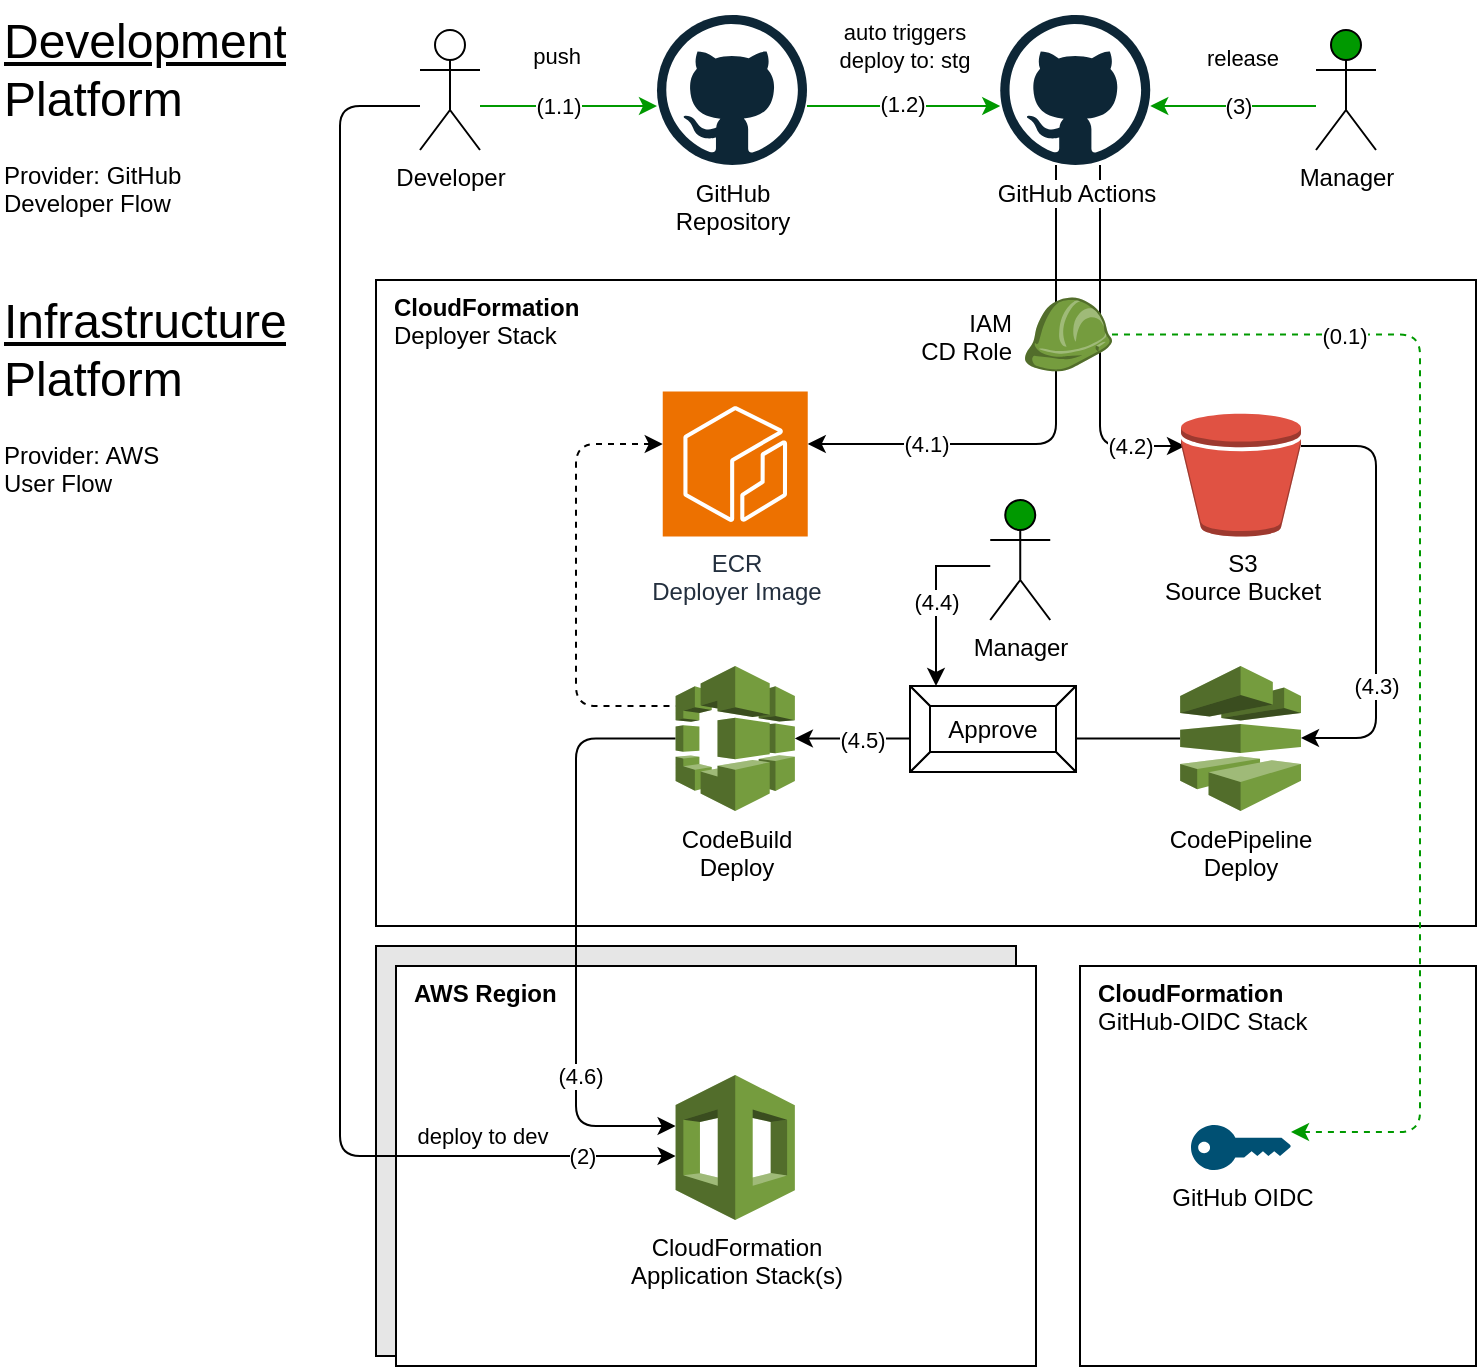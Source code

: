 <mxfile version="24.4.8" type="device" pages="2">
  <diagram name="Deployer" id="SiJD-ng_YzuJyqXhKiwo">
    <mxGraphModel dx="839" dy="566" grid="1" gridSize="10" guides="1" tooltips="1" connect="1" arrows="1" fold="1" page="1" pageScale="1" pageWidth="827" pageHeight="1169" math="0" shadow="0">
      <root>
        <mxCell id="0" />
        <mxCell id="1" parent="0" />
        <mxCell id="HKHSIPKePdwbAZIL1kRB-1" value="" style="rounded=0;whiteSpace=wrap;html=1;align=left;verticalAlign=top;labelBackgroundColor=none;labelBorderColor=none;textShadow=0;spacingLeft=7;spacingTop=0;fillColor=#E6E6E6;fontColor=default;fillStyle=auto;gradientColor=none;shadow=0;glass=0;movable=1;resizable=1;rotatable=1;deletable=1;editable=1;locked=0;connectable=1;fontStyle=1" vertex="1" parent="1">
          <mxGeometry x="198" y="480" width="320" height="205" as="geometry" />
        </mxCell>
        <mxCell id="rHe3uYWxe4c8SJIO73PF-19" value="&lt;span style=&quot;&quot;&gt;CloudFormation&lt;/span&gt;&lt;div&gt;&lt;span style=&quot;font-weight: normal;&quot;&gt;Deployer Stack&lt;/span&gt;&lt;/div&gt;" style="rounded=0;whiteSpace=wrap;html=1;align=left;verticalAlign=top;labelBackgroundColor=none;labelBorderColor=none;textShadow=0;spacingLeft=7;spacingTop=0;fillColor=default;fontColor=default;fillStyle=auto;gradientColor=none;shadow=0;glass=0;movable=1;resizable=1;rotatable=1;deletable=1;editable=1;locked=0;connectable=1;fontStyle=1" vertex="1" parent="1">
          <mxGeometry x="198" y="147" width="550" height="323" as="geometry" />
        </mxCell>
        <mxCell id="rHe3uYWxe4c8SJIO73PF-32" value="&lt;span style=&quot;&quot;&gt;AWS Region&lt;/span&gt;" style="rounded=0;whiteSpace=wrap;html=1;align=left;verticalAlign=top;labelBackgroundColor=none;labelBorderColor=none;textShadow=0;spacingLeft=7;spacingTop=0;fillColor=default;fontColor=default;fillStyle=auto;gradientColor=none;shadow=0;glass=0;movable=1;resizable=1;rotatable=1;deletable=1;editable=1;locked=0;connectable=1;fontStyle=1" vertex="1" parent="1">
          <mxGeometry x="208" y="490" width="320" height="200" as="geometry" />
        </mxCell>
        <mxCell id="rHe3uYWxe4c8SJIO73PF-29" style="edgeStyle=orthogonalEdgeStyle;rounded=1;orthogonalLoop=1;jettySize=auto;html=1;curved=0;" edge="1" parent="1" source="RN9Rf2il8MxHhEsUGkxA-6" target="rHe3uYWxe4c8SJIO73PF-22">
          <mxGeometry relative="1" as="geometry">
            <mxPoint x="538" y="82" as="sourcePoint" />
            <Array as="points">
              <mxPoint x="538" y="229" />
            </Array>
          </mxGeometry>
        </mxCell>
        <mxCell id="iTX97pbRVC7fgrH4dBKL-3" value="(4.1)" style="edgeLabel;html=1;align=center;verticalAlign=middle;resizable=0;points=[];" vertex="1" connectable="0" parent="rHe3uYWxe4c8SJIO73PF-29">
          <mxGeometry x="0.689" relative="1" as="geometry">
            <mxPoint x="18" as="offset" />
          </mxGeometry>
        </mxCell>
        <mxCell id="rHe3uYWxe4c8SJIO73PF-30" style="edgeStyle=orthogonalEdgeStyle;rounded=1;orthogonalLoop=1;jettySize=auto;html=1;curved=0;" edge="1" parent="1">
          <mxGeometry relative="1" as="geometry">
            <mxPoint x="560" y="89.5" as="sourcePoint" />
            <mxPoint x="602.5" y="230" as="targetPoint" />
            <Array as="points">
              <mxPoint x="560" y="230" />
            </Array>
          </mxGeometry>
        </mxCell>
        <mxCell id="iTX97pbRVC7fgrH4dBKL-4" value="(4.2)" style="edgeLabel;html=1;align=center;verticalAlign=middle;resizable=0;points=[];" vertex="1" connectable="0" parent="rHe3uYWxe4c8SJIO73PF-30">
          <mxGeometry x="0.695" relative="1" as="geometry">
            <mxPoint as="offset" />
          </mxGeometry>
        </mxCell>
        <mxCell id="yIIMlywsqg2m234oK09I-54" style="edgeStyle=orthogonalEdgeStyle;rounded=0;orthogonalLoop=1;jettySize=auto;html=1;strokeColor=#009900;" parent="1" source="yIIMlywsqg2m234oK09I-51" target="yIIMlywsqg2m234oK09I-53" edge="1">
          <mxGeometry relative="1" as="geometry">
            <Array as="points">
              <mxPoint x="270" y="60" />
              <mxPoint x="270" y="60" />
            </Array>
          </mxGeometry>
        </mxCell>
        <mxCell id="yIIMlywsqg2m234oK09I-56" value="(1.1)" style="edgeLabel;html=1;align=center;verticalAlign=middle;resizable=0;points=[];fontColor=default;" parent="yIIMlywsqg2m234oK09I-54" vertex="1" connectable="0">
          <mxGeometry x="0.131" y="-1" relative="1" as="geometry">
            <mxPoint x="-11" y="-1" as="offset" />
          </mxGeometry>
        </mxCell>
        <mxCell id="RN9Rf2il8MxHhEsUGkxA-5" style="edgeStyle=orthogonalEdgeStyle;rounded=1;orthogonalLoop=1;jettySize=auto;html=1;curved=0;strokeColor=default;" edge="1" parent="1" source="yIIMlywsqg2m234oK09I-51">
          <mxGeometry relative="1" as="geometry">
            <mxPoint x="220" y="47" as="sourcePoint" />
            <mxPoint x="347.8" y="585" as="targetPoint" />
            <Array as="points">
              <mxPoint x="180" y="60" />
              <mxPoint x="180" y="585" />
            </Array>
          </mxGeometry>
        </mxCell>
        <mxCell id="iTX97pbRVC7fgrH4dBKL-2" value="(2)" style="edgeLabel;html=1;align=center;verticalAlign=middle;resizable=0;points=[];" vertex="1" connectable="0" parent="RN9Rf2il8MxHhEsUGkxA-5">
          <mxGeometry x="0.677" y="1" relative="1" as="geometry">
            <mxPoint x="71" y="1" as="offset" />
          </mxGeometry>
        </mxCell>
        <mxCell id="P-IMlpKFlGFsJIP0bezX-1" value="deploy to dev" style="edgeLabel;html=1;align=center;verticalAlign=middle;resizable=0;points=[];" vertex="1" connectable="0" parent="RN9Rf2il8MxHhEsUGkxA-5">
          <mxGeometry x="0.675" relative="1" as="geometry">
            <mxPoint x="22" y="-10" as="offset" />
          </mxGeometry>
        </mxCell>
        <mxCell id="yIIMlywsqg2m234oK09I-51" value="Developer" style="shape=umlActor;verticalLabelPosition=bottom;verticalAlign=top;html=1;outlineConnect=0;" parent="1" vertex="1">
          <mxGeometry x="220" y="22" width="30" height="60" as="geometry" />
        </mxCell>
        <mxCell id="yIIMlywsqg2m234oK09I-55" style="edgeStyle=orthogonalEdgeStyle;rounded=0;orthogonalLoop=1;jettySize=auto;html=1;strokeColor=#009900;" parent="1" source="yIIMlywsqg2m234oK09I-53" target="RN9Rf2il8MxHhEsUGkxA-6" edge="1">
          <mxGeometry relative="1" as="geometry">
            <Array as="points">
              <mxPoint x="490" y="60" />
              <mxPoint x="490" y="60" />
            </Array>
            <mxPoint x="510.12" y="60" as="targetPoint" />
          </mxGeometry>
        </mxCell>
        <mxCell id="yIIMlywsqg2m234oK09I-57" value="(1.2)" style="edgeLabel;html=1;align=center;verticalAlign=middle;resizable=0;points=[];fontColor=default;" parent="yIIMlywsqg2m234oK09I-55" vertex="1" connectable="0">
          <mxGeometry x="0.082" y="-2" relative="1" as="geometry">
            <mxPoint x="-5" y="-3" as="offset" />
          </mxGeometry>
        </mxCell>
        <mxCell id="yIIMlywsqg2m234oK09I-53" value="GitHub&lt;br&gt;Repository" style="dashed=0;outlineConnect=0;html=1;align=center;labelPosition=center;verticalLabelPosition=bottom;verticalAlign=top;shape=mxgraph.weblogos.github" parent="1" vertex="1">
          <mxGeometry x="338.5" y="14.5" width="75" height="75" as="geometry" />
        </mxCell>
        <mxCell id="xSIVq86NVZy9tXW9cExc-6" value="&lt;h1 style=&quot;margin-top: 0px;&quot;&gt;&lt;u&gt;&lt;span style=&quot;font-weight: normal;&quot;&gt;Development&lt;/span&gt;&lt;br&gt;&lt;/u&gt;&lt;span style=&quot;font-weight: normal;&quot;&gt;Platform&lt;/span&gt;&lt;/h1&gt;&lt;p&gt;Provider: GitHub&lt;br&gt;Developer Flow&lt;/p&gt;" style="text;html=1;whiteSpace=wrap;overflow=hidden;rounded=0;" parent="1" vertex="1">
          <mxGeometry x="10" y="7" width="168" height="113" as="geometry" />
        </mxCell>
        <mxCell id="xSIVq86NVZy9tXW9cExc-7" value="&lt;h1 style=&quot;margin-top: 0px;&quot;&gt;&lt;u&gt;&lt;span style=&quot;font-weight: normal;&quot;&gt;Infrastructure&lt;/span&gt;&lt;br&gt;&lt;/u&gt;&lt;span style=&quot;font-weight: normal;&quot;&gt;Platform&lt;/span&gt;&lt;/h1&gt;&lt;p&gt;Provider: AWS&lt;br&gt;User Flow&lt;br&gt;&lt;/p&gt;" style="text;html=1;whiteSpace=wrap;overflow=hidden;rounded=0;" parent="1" vertex="1">
          <mxGeometry x="10" y="147" width="168" height="113" as="geometry" />
        </mxCell>
        <mxCell id="32sw-DG82-BzEEkinAcN-2" style="edgeStyle=orthogonalEdgeStyle;rounded=0;orthogonalLoop=1;jettySize=auto;html=1;strokeColor=#009900;" parent="1" source="32sw-DG82-BzEEkinAcN-1" target="RN9Rf2il8MxHhEsUGkxA-6" edge="1">
          <mxGeometry relative="1" as="geometry">
            <Array as="points">
              <mxPoint x="620" y="60" />
              <mxPoint x="620" y="60" />
            </Array>
            <mxPoint x="585.12" y="60" as="targetPoint" />
          </mxGeometry>
        </mxCell>
        <mxCell id="32sw-DG82-BzEEkinAcN-4" value="release" style="edgeLabel;html=1;align=center;verticalAlign=middle;resizable=0;points=[];" parent="32sw-DG82-BzEEkinAcN-2" vertex="1" connectable="0">
          <mxGeometry x="0.099" y="-1" relative="1" as="geometry">
            <mxPoint x="8" y="-23" as="offset" />
          </mxGeometry>
        </mxCell>
        <mxCell id="iTX97pbRVC7fgrH4dBKL-1" value="(3)" style="edgeLabel;html=1;align=center;verticalAlign=middle;resizable=0;points=[];" vertex="1" connectable="0" parent="32sw-DG82-BzEEkinAcN-2">
          <mxGeometry x="-0.05" relative="1" as="geometry">
            <mxPoint as="offset" />
          </mxGeometry>
        </mxCell>
        <mxCell id="32sw-DG82-BzEEkinAcN-1" value="Manager" style="shape=umlActor;verticalLabelPosition=bottom;verticalAlign=top;html=1;outlineConnect=0;fillColor=#009900;" parent="1" vertex="1">
          <mxGeometry x="668" y="22" width="30" height="60" as="geometry" />
        </mxCell>
        <mxCell id="32sw-DG82-BzEEkinAcN-5" value="auto triggers&lt;br&gt;deploy to: stg" style="edgeLabel;html=1;align=center;verticalAlign=middle;resizable=0;points=[];" parent="1" vertex="1" connectable="0">
          <mxGeometry x="461.638" y="30.0" as="geometry" />
        </mxCell>
        <mxCell id="rHe3uYWxe4c8SJIO73PF-31" style="edgeStyle=orthogonalEdgeStyle;rounded=1;orthogonalLoop=1;jettySize=auto;html=1;curved=0;" edge="1" parent="1" source="rHe3uYWxe4c8SJIO73PF-18" target="rHe3uYWxe4c8SJIO73PF-20">
          <mxGeometry relative="1" as="geometry">
            <Array as="points">
              <mxPoint x="698" y="230" />
              <mxPoint x="698" y="376" />
            </Array>
          </mxGeometry>
        </mxCell>
        <mxCell id="iTX97pbRVC7fgrH4dBKL-6" value="(4.3)" style="edgeLabel;html=1;align=center;verticalAlign=middle;resizable=0;points=[];" vertex="1" connectable="0" parent="rHe3uYWxe4c8SJIO73PF-31">
          <mxGeometry x="0.433" y="1" relative="1" as="geometry">
            <mxPoint x="-1" y="-1" as="offset" />
          </mxGeometry>
        </mxCell>
        <mxCell id="rHe3uYWxe4c8SJIO73PF-18" value="&lt;span style=&quot;font-family: Helvetica; font-size: 12px; font-style: normal; font-variant-ligatures: normal; font-variant-caps: normal; font-weight: 400; letter-spacing: normal; orphans: 2; text-align: center; text-indent: 0px; text-transform: none; widows: 2; word-spacing: 0px; -webkit-text-stroke-width: 0px; white-space: nowrap; text-decoration-thickness: initial; text-decoration-style: initial; text-decoration-color: initial; float: none; display: inline !important;&quot;&gt;S3&lt;/span&gt;&lt;br style=&quot;forced-color-adjust: none; font-family: Helvetica; font-size: 12px; font-style: normal; font-variant-ligatures: normal; font-variant-caps: normal; font-weight: 400; letter-spacing: normal; orphans: 2; text-align: center; text-indent: 0px; text-transform: none; widows: 2; word-spacing: 0px; -webkit-text-stroke-width: 0px; white-space: nowrap; text-decoration-thickness: initial; text-decoration-style: initial; text-decoration-color: initial;&quot;&gt;&lt;span style=&quot;font-family: Helvetica; font-size: 12px; font-style: normal; font-variant-ligatures: normal; font-variant-caps: normal; font-weight: 400; letter-spacing: normal; orphans: 2; text-align: center; text-indent: 0px; text-transform: none; widows: 2; word-spacing: 0px; -webkit-text-stroke-width: 0px; white-space: nowrap; text-decoration-thickness: initial; text-decoration-style: initial; text-decoration-color: initial; float: none; display: inline !important;&quot;&gt;Source Bucket&lt;/span&gt;" style="outlineConnect=0;dashed=0;verticalLabelPosition=bottom;verticalAlign=top;align=center;html=1;shape=mxgraph.aws3.bucket;fillColor=#E05243;gradientColor=none;fontColor=default;" vertex="1" parent="1">
          <mxGeometry x="600.5" y="213.75" width="60" height="61.5" as="geometry" />
        </mxCell>
        <mxCell id="iDqsByRolU6ngndonZAR-2" value="CloudFormation&lt;br&gt;&lt;span style=&quot;font-weight: normal;&quot;&gt;GitHub-OIDC Stack&lt;/span&gt;" style="rounded=0;whiteSpace=wrap;html=1;verticalAlign=top;align=left;labelBackgroundColor=none;spacingLeft=7;fontColor=default;fontStyle=1;glass=0;shadow=0;" parent="1" vertex="1">
          <mxGeometry x="550" y="490" width="198" height="200" as="geometry" />
        </mxCell>
        <mxCell id="yIIMlywsqg2m234oK09I-58" value="GitHub OIDC" style="points=[[0,0.5,0],[0.24,0,0],[0.5,0.28,0],[0.995,0.475,0],[0.5,0.72,0],[0.24,1,0]];verticalLabelPosition=bottom;sketch=0;html=1;verticalAlign=top;aspect=fixed;align=center;pointerEvents=1;shape=mxgraph.cisco19.key;fillColor=#005073;strokeColor=none;" parent="1" vertex="1">
          <mxGeometry x="605.5" y="569.5" width="50" height="22.5" as="geometry" />
        </mxCell>
        <mxCell id="xSIVq86NVZy9tXW9cExc-4" style="edgeStyle=orthogonalEdgeStyle;rounded=1;orthogonalLoop=1;jettySize=auto;html=1;dashed=1;strokeColor=#009900;fontColor=#009900;curved=0;" parent="1" source="yIIMlywsqg2m234oK09I-2" target="yIIMlywsqg2m234oK09I-58" edge="1">
          <mxGeometry relative="1" as="geometry">
            <Array as="points">
              <mxPoint x="720" y="174" />
              <mxPoint x="720" y="573" />
            </Array>
          </mxGeometry>
        </mxCell>
        <mxCell id="aziS1PCf4eZ0EtkE1LwG-11" value="&lt;font&gt;(0.1)&lt;/font&gt;" style="edgeLabel;html=1;align=center;verticalAlign=middle;resizable=0;points=[];fontColor=default;" parent="xSIVq86NVZy9tXW9cExc-4" vertex="1" connectable="0">
          <mxGeometry x="-0.641" y="1" relative="1" as="geometry">
            <mxPoint x="5" y="1" as="offset" />
          </mxGeometry>
        </mxCell>
        <mxCell id="rHe3uYWxe4c8SJIO73PF-23" style="edgeStyle=orthogonalEdgeStyle;rounded=0;orthogonalLoop=1;jettySize=auto;html=1;" edge="1" parent="1" source="rHe3uYWxe4c8SJIO73PF-20" target="rHe3uYWxe4c8SJIO73PF-21">
          <mxGeometry relative="1" as="geometry" />
        </mxCell>
        <mxCell id="iTX97pbRVC7fgrH4dBKL-8" value="(4.5)" style="edgeLabel;html=1;align=center;verticalAlign=middle;resizable=0;points=[];" vertex="1" connectable="0" parent="rHe3uYWxe4c8SJIO73PF-23">
          <mxGeometry x="0.73" relative="1" as="geometry">
            <mxPoint x="7" as="offset" />
          </mxGeometry>
        </mxCell>
        <mxCell id="rHe3uYWxe4c8SJIO73PF-20" value="CodePipeline&lt;br&gt;Deploy" style="outlineConnect=0;dashed=0;verticalLabelPosition=bottom;verticalAlign=top;align=center;html=1;shape=mxgraph.aws3.codepipeline;fillColor=#759C3E;gradientColor=none;" vertex="1" parent="1">
          <mxGeometry x="600.08" y="340" width="60.42" height="72.5" as="geometry" />
        </mxCell>
        <mxCell id="rHe3uYWxe4c8SJIO73PF-27" style="edgeStyle=orthogonalEdgeStyle;rounded=1;orthogonalLoop=1;jettySize=auto;html=1;curved=0;" edge="1" parent="1" source="rHe3uYWxe4c8SJIO73PF-21" target="rHe3uYWxe4c8SJIO73PF-26">
          <mxGeometry relative="1" as="geometry">
            <Array as="points">
              <mxPoint x="298" y="376" />
              <mxPoint x="298" y="570" />
            </Array>
          </mxGeometry>
        </mxCell>
        <mxCell id="iTX97pbRVC7fgrH4dBKL-9" value="(4.6)" style="edgeLabel;html=1;align=center;verticalAlign=middle;resizable=0;points=[];" vertex="1" connectable="0" parent="rHe3uYWxe4c8SJIO73PF-27">
          <mxGeometry x="0.787" relative="1" as="geometry">
            <mxPoint x="-17" y="-25" as="offset" />
          </mxGeometry>
        </mxCell>
        <mxCell id="rHe3uYWxe4c8SJIO73PF-21" value="CodeBuild&lt;div&gt;Deploy&lt;/div&gt;" style="outlineConnect=0;dashed=0;verticalLabelPosition=bottom;verticalAlign=top;align=center;html=1;shape=mxgraph.aws3.codebuild;fillColor=#759C3E;gradientColor=none;" vertex="1" parent="1">
          <mxGeometry x="347.8" y="340" width="59.64" height="72.5" as="geometry" />
        </mxCell>
        <mxCell id="rHe3uYWxe4c8SJIO73PF-28" style="edgeStyle=orthogonalEdgeStyle;rounded=1;orthogonalLoop=1;jettySize=auto;html=1;curved=0;dashed=1;startArrow=classic;startFill=1;endArrow=none;endFill=0;" edge="1" parent="1" source="rHe3uYWxe4c8SJIO73PF-22" target="rHe3uYWxe4c8SJIO73PF-21">
          <mxGeometry relative="1" as="geometry">
            <Array as="points">
              <mxPoint x="298" y="229" />
              <mxPoint x="298" y="360" />
            </Array>
          </mxGeometry>
        </mxCell>
        <mxCell id="rHe3uYWxe4c8SJIO73PF-22" value="ECR&lt;div&gt;Deployer Image&lt;/div&gt;" style="sketch=0;points=[[0,0,0],[0.25,0,0],[0.5,0,0],[0.75,0,0],[1,0,0],[0,1,0],[0.25,1,0],[0.5,1,0],[0.75,1,0],[1,1,0],[0,0.25,0],[0,0.5,0],[0,0.75,0],[1,0.25,0],[1,0.5,0],[1,0.75,0]];outlineConnect=0;fontColor=#232F3E;fillColor=#ED7100;strokeColor=#ffffff;dashed=0;verticalLabelPosition=bottom;verticalAlign=top;align=center;html=1;fontSize=12;fontStyle=0;aspect=fixed;shape=mxgraph.aws4.resourceIcon;resIcon=mxgraph.aws4.ecr;" vertex="1" parent="1">
          <mxGeometry x="341.37" y="202.75" width="72.5" height="72.5" as="geometry" />
        </mxCell>
        <mxCell id="rHe3uYWxe4c8SJIO73PF-26" value="CloudFormation&lt;br&gt;Application Stack(s)" style="outlineConnect=0;dashed=0;verticalLabelPosition=bottom;verticalAlign=top;align=center;html=1;shape=mxgraph.aws3.cloudformation;fillColor=#759C3E;gradientColor=none;" vertex="1" parent="1">
          <mxGeometry x="347.8" y="544.5" width="59.63" height="72.5" as="geometry" />
        </mxCell>
        <mxCell id="rHe3uYWxe4c8SJIO73PF-34" value="" style="group" vertex="1" connectable="0" parent="1">
          <mxGeometry x="461.64" y="155.75" width="104.36" height="37" as="geometry" />
        </mxCell>
        <mxCell id="yIIMlywsqg2m234oK09I-2" value="" style="outlineConnect=0;dashed=0;verticalLabelPosition=bottom;verticalAlign=top;align=center;html=1;shape=mxgraph.aws3.role;fillColor=#759C3E;gradientColor=none;labelBackgroundColor=default;" parent="rHe3uYWxe4c8SJIO73PF-34" vertex="1">
          <mxGeometry x="60.38" width="43.98" height="37" as="geometry" />
        </mxCell>
        <mxCell id="aziS1PCf4eZ0EtkE1LwG-24" value="&lt;div style=&quot;&quot;&gt;&lt;span style=&quot;background-color: initial;&quot;&gt;IAM&lt;/span&gt;&lt;/div&gt;CD Role" style="text;strokeColor=none;fillColor=none;align=right;verticalAlign=middle;spacingLeft=4;spacingRight=4;overflow=hidden;points=[[0,0.5],[1,0.5]];portConstraint=eastwest;rotatable=0;whiteSpace=wrap;html=1;" parent="rHe3uYWxe4c8SJIO73PF-34" vertex="1">
          <mxGeometry y="3.5" width="60" height="30" as="geometry" />
        </mxCell>
        <mxCell id="rHe3uYWxe4c8SJIO73PF-36" value="Manager" style="shape=umlActor;verticalLabelPosition=bottom;verticalAlign=top;html=1;outlineConnect=0;fillColor=#009900;" vertex="1" parent="1">
          <mxGeometry x="505.12" y="257" width="30" height="60" as="geometry" />
        </mxCell>
        <mxCell id="rHe3uYWxe4c8SJIO73PF-41" style="edgeStyle=orthogonalEdgeStyle;rounded=0;orthogonalLoop=1;jettySize=auto;html=1;startArrow=classic;startFill=1;endArrow=none;endFill=0;" edge="1" parent="1" source="rHe3uYWxe4c8SJIO73PF-37" target="rHe3uYWxe4c8SJIO73PF-36">
          <mxGeometry relative="1" as="geometry">
            <Array as="points">
              <mxPoint x="478" y="290" />
            </Array>
          </mxGeometry>
        </mxCell>
        <mxCell id="iTX97pbRVC7fgrH4dBKL-7" value="(4.4)" style="edgeLabel;html=1;align=center;verticalAlign=middle;resizable=0;points=[];" vertex="1" connectable="0" parent="rHe3uYWxe4c8SJIO73PF-41">
          <mxGeometry x="-0.022" relative="1" as="geometry">
            <mxPoint as="offset" />
          </mxGeometry>
        </mxCell>
        <mxCell id="rHe3uYWxe4c8SJIO73PF-37" value="Approve" style="labelPosition=center;verticalLabelPosition=middle;align=center;html=1;shape=mxgraph.basic.button;dx=10;whiteSpace=wrap;" vertex="1" parent="1">
          <mxGeometry x="465" y="350" width="83" height="43" as="geometry" />
        </mxCell>
        <mxCell id="RN9Rf2il8MxHhEsUGkxA-4" value="push" style="edgeLabel;html=1;align=center;verticalAlign=middle;resizable=0;points=[];" vertex="1" connectable="0" parent="1">
          <mxGeometry x="289.996" y="35" as="geometry">
            <mxPoint x="-2" as="offset" />
          </mxGeometry>
        </mxCell>
        <mxCell id="RN9Rf2il8MxHhEsUGkxA-6" value="&lt;span style=&quot;background-color: rgb(255, 255, 255);&quot;&gt;GitHub Actions&lt;/span&gt;" style="dashed=0;outlineConnect=0;html=1;align=center;labelPosition=center;verticalLabelPosition=bottom;verticalAlign=top;shape=mxgraph.weblogos.github" vertex="1" parent="1">
          <mxGeometry x="510.12" y="14.5" width="75" height="75" as="geometry" />
        </mxCell>
      </root>
    </mxGraphModel>
  </diagram>
  <diagram id="m5gDCfITL0nZwo2PoRjZ" name="App">
    <mxGraphModel dx="-97" dy="492" grid="1" gridSize="10" guides="1" tooltips="1" connect="1" arrows="1" fold="1" page="1" pageScale="1" pageWidth="827" pageHeight="1169" math="0" shadow="0">
      <root>
        <mxCell id="0" />
        <mxCell id="1" parent="0" />
        <mxCell id="7lvTTK6ilRF0SX-aRxP9-1" value="&lt;span style=&quot;&quot;&gt;CloudFormation&lt;/span&gt;&lt;div&gt;&lt;span style=&quot;font-weight: normal;&quot;&gt;Api Stack&lt;/span&gt;&lt;/div&gt;" style="rounded=0;whiteSpace=wrap;html=1;align=left;verticalAlign=top;labelBackgroundColor=none;labelBorderColor=none;textShadow=0;spacingLeft=7;spacingTop=0;fillColor=default;fontColor=default;fillStyle=auto;gradientColor=none;shadow=0;glass=0;movable=1;resizable=1;rotatable=1;deletable=1;editable=1;locked=0;connectable=1;fontStyle=1" vertex="1" parent="1">
          <mxGeometry x="1008" y="540" width="468" height="297" as="geometry" />
        </mxCell>
        <mxCell id="7lvTTK6ilRF0SX-aRxP9-2" value="CloudFormation&lt;br&gt;&lt;span style=&quot;font-weight: normal;&quot;&gt;Certificate Stack&lt;/span&gt;" style="rounded=0;whiteSpace=wrap;html=1;verticalAlign=top;align=left;labelBackgroundColor=none;spacingLeft=7;fontColor=default;fontStyle=1" vertex="1" parent="1">
          <mxGeometry x="1489.5" y="180" width="132" height="200" as="geometry" />
        </mxCell>
        <mxCell id="7lvTTK6ilRF0SX-aRxP9-3" value="&lt;span style=&quot;&quot;&gt;CloudFormation&lt;/span&gt;&lt;div&gt;&lt;span style=&quot;font-weight: normal;&quot;&gt;Website Stack&lt;/span&gt;&lt;/div&gt;" style="rounded=0;whiteSpace=wrap;html=1;align=left;verticalAlign=top;labelBackgroundColor=none;labelBorderColor=none;textShadow=0;spacingLeft=7;spacingTop=0;fillColor=default;fontColor=default;fillStyle=auto;gradientColor=none;shadow=0;glass=0;movable=1;resizable=1;rotatable=1;deletable=1;editable=1;locked=0;connectable=1;fontStyle=1" vertex="1" parent="1">
          <mxGeometry x="1008" y="30" width="468" height="510" as="geometry" />
        </mxCell>
        <mxCell id="7lvTTK6ilRF0SX-aRxP9-4" style="edgeStyle=orthogonalEdgeStyle;rounded=1;orthogonalLoop=1;jettySize=auto;html=1;curved=0;strokeColor=default;" edge="1" parent="1" source="7lvTTK6ilRF0SX-aRxP9-8" target="7lvTTK6ilRF0SX-aRxP9-26">
          <mxGeometry relative="1" as="geometry">
            <Array as="points">
              <mxPoint x="1268" y="300" />
              <mxPoint x="1268" y="366" />
            </Array>
          </mxGeometry>
        </mxCell>
        <mxCell id="7lvTTK6ilRF0SX-aRxP9-5" value="(1.6)" style="edgeLabel;html=1;align=center;verticalAlign=middle;resizable=0;points=[];fontColor=default;" vertex="1" connectable="0" parent="7lvTTK6ilRF0SX-aRxP9-4">
          <mxGeometry x="0.022" y="1" relative="1" as="geometry">
            <mxPoint x="-1" y="1" as="offset" />
          </mxGeometry>
        </mxCell>
        <mxCell id="7lvTTK6ilRF0SX-aRxP9-6" style="edgeStyle=orthogonalEdgeStyle;rounded=1;orthogonalLoop=1;jettySize=auto;html=1;curved=0;strokeColor=default;" edge="1" parent="1" source="7lvTTK6ilRF0SX-aRxP9-8" target="7lvTTK6ilRF0SX-aRxP9-27">
          <mxGeometry relative="1" as="geometry">
            <Array as="points">
              <mxPoint x="1098" y="257" />
              <mxPoint x="1098" y="97" />
            </Array>
          </mxGeometry>
        </mxCell>
        <mxCell id="7lvTTK6ilRF0SX-aRxP9-7" value="(1.5)" style="edgeLabel;html=1;align=center;verticalAlign=middle;resizable=0;points=[];fontColor=default;" vertex="1" connectable="0" parent="7lvTTK6ilRF0SX-aRxP9-6">
          <mxGeometry x="-0.578" y="-3" relative="1" as="geometry">
            <mxPoint x="-3" y="-137" as="offset" />
          </mxGeometry>
        </mxCell>
        <mxCell id="7lvTTK6ilRF0SX-aRxP9-8" value="CloudFront&lt;br&gt;CDN" style="outlineConnect=0;dashed=0;verticalLabelPosition=bottom;verticalAlign=top;align=center;html=1;shape=mxgraph.aws3.cloudfront;fillColor=#F58536;gradientColor=none;" vertex="1" parent="1">
          <mxGeometry x="1160" y="237" width="76.5" height="93" as="geometry" />
        </mxCell>
        <mxCell id="7lvTTK6ilRF0SX-aRxP9-9" value="ACM&lt;br&gt;Certificate" style="sketch=0;outlineConnect=0;fontColor=default;gradientColor=none;fillColor=#7AA116;strokeColor=none;dashed=0;verticalLabelPosition=bottom;verticalAlign=top;align=center;html=1;fontSize=12;fontStyle=0;aspect=fixed;pointerEvents=1;shape=mxgraph.aws4.certificate_manager;" vertex="1" parent="1">
          <mxGeometry x="1526" y="243.75" width="59" height="78" as="geometry" />
        </mxCell>
        <mxCell id="7lvTTK6ilRF0SX-aRxP9-10" style="edgeStyle=orthogonalEdgeStyle;rounded=1;orthogonalLoop=1;jettySize=auto;html=1;curved=0;strokeColor=default;" edge="1" parent="1" source="7lvTTK6ilRF0SX-aRxP9-8" target="7lvTTK6ilRF0SX-aRxP9-13">
          <mxGeometry relative="1" as="geometry">
            <Array as="points">
              <mxPoint x="1268" y="256" />
              <mxPoint x="1268" y="166" />
            </Array>
            <mxPoint x="1236.5" y="240" as="sourcePoint" />
          </mxGeometry>
        </mxCell>
        <mxCell id="7lvTTK6ilRF0SX-aRxP9-11" value="(1.4)" style="edgeLabel;html=1;align=center;verticalAlign=middle;resizable=0;points=[];fontColor=default;" vertex="1" connectable="0" parent="7lvTTK6ilRF0SX-aRxP9-10">
          <mxGeometry x="-0.404" y="1" relative="1" as="geometry">
            <mxPoint x="1" y="-46" as="offset" />
          </mxGeometry>
        </mxCell>
        <mxCell id="7lvTTK6ilRF0SX-aRxP9-12" value="" style="group" vertex="1" connectable="0" parent="1">
          <mxGeometry x="1298" y="147" width="94" height="95" as="geometry" />
        </mxCell>
        <mxCell id="7lvTTK6ilRF0SX-aRxP9-13" value="Fn" style="shape=mxgraph.electrical.abstract.function;html=1;shadow=0;dashed=0;align=center;strokeWidth=1;fontSize=24;fontColor=default;" vertex="1" parent="7lvTTK6ilRF0SX-aRxP9-12">
          <mxGeometry x="5" width="60" height="40" as="geometry" />
        </mxCell>
        <mxCell id="7lvTTK6ilRF0SX-aRxP9-14" value="CloudFront&lt;br&gt;Function&lt;br&gt;ViewerRequest" style="text;html=1;align=center;verticalAlign=middle;whiteSpace=wrap;rounded=0;fillColor=default;" vertex="1" parent="7lvTTK6ilRF0SX-aRxP9-12">
          <mxGeometry x="-17" y="56" width="104" height="17" as="geometry" />
        </mxCell>
        <mxCell id="7lvTTK6ilRF0SX-aRxP9-15" style="edgeStyle=orthogonalEdgeStyle;rounded=1;orthogonalLoop=1;jettySize=auto;html=1;dashed=1;strokeColor=default;curved=0;" edge="1" parent="1" source="7lvTTK6ilRF0SX-aRxP9-32" target="7lvTTK6ilRF0SX-aRxP9-31">
          <mxGeometry relative="1" as="geometry">
            <Array as="points">
              <mxPoint x="1498" y="460" />
              <mxPoint x="1498" y="530" />
            </Array>
            <mxPoint x="1230.5" y="453.733" as="sourcePoint" />
            <mxPoint x="1521.5" y="453.75" as="targetPoint" />
          </mxGeometry>
        </mxCell>
        <mxCell id="7lvTTK6ilRF0SX-aRxP9-16" value="(0.2)" style="edgeLabel;html=1;align=center;verticalAlign=middle;resizable=0;points=[];fontColor=default;" vertex="1" connectable="0" parent="7lvTTK6ilRF0SX-aRxP9-15">
          <mxGeometry x="0.326" y="-2" relative="1" as="geometry">
            <mxPoint x="-25" y="-2" as="offset" />
          </mxGeometry>
        </mxCell>
        <mxCell id="7lvTTK6ilRF0SX-aRxP9-17" style="edgeStyle=orthogonalEdgeStyle;rounded=1;orthogonalLoop=1;jettySize=auto;html=1;curved=0;strokeColor=default;" edge="1" parent="1" source="7lvTTK6ilRF0SX-aRxP9-32" target="7lvTTK6ilRF0SX-aRxP9-8">
          <mxGeometry relative="1" as="geometry">
            <mxPoint x="1160" y="450" as="sourcePoint" />
            <mxPoint x="1160" y="307" as="targetPoint" />
            <Array as="points">
              <mxPoint x="1118" y="450" />
              <mxPoint x="1118" y="300" />
            </Array>
          </mxGeometry>
        </mxCell>
        <mxCell id="7lvTTK6ilRF0SX-aRxP9-18" value="(1.2)" style="edgeLabel;html=1;align=center;verticalAlign=middle;resizable=0;points=[];fontColor=default;" vertex="1" connectable="0" parent="7lvTTK6ilRF0SX-aRxP9-17">
          <mxGeometry x="-0.28" relative="1" as="geometry">
            <mxPoint y="-75" as="offset" />
          </mxGeometry>
        </mxCell>
        <mxCell id="7lvTTK6ilRF0SX-aRxP9-19" style="edgeStyle=orthogonalEdgeStyle;rounded=1;orthogonalLoop=1;jettySize=auto;html=1;curved=0;strokeColor=default;strokeWidth=1;" edge="1" parent="1" source="7lvTTK6ilRF0SX-aRxP9-21" target="7lvTTK6ilRF0SX-aRxP9-32">
          <mxGeometry relative="1" as="geometry">
            <mxPoint x="940" y="301" as="sourcePoint" />
            <Array as="points">
              <mxPoint x="1068" y="357" />
              <mxPoint x="1068" y="460" />
            </Array>
            <mxPoint x="1150" y="470" as="targetPoint" />
          </mxGeometry>
        </mxCell>
        <mxCell id="7lvTTK6ilRF0SX-aRxP9-20" value="(1.1)" style="edgeLabel;html=1;align=center;verticalAlign=middle;resizable=0;points=[];fontColor=default;" vertex="1" connectable="0" parent="7lvTTK6ilRF0SX-aRxP9-19">
          <mxGeometry x="0.107" y="-1" relative="1" as="geometry">
            <mxPoint x="-29" y="-56" as="offset" />
          </mxGeometry>
        </mxCell>
        <mxCell id="7lvTTK6ilRF0SX-aRxP9-21" value="User" style="shape=umlActor;verticalLabelPosition=bottom;verticalAlign=top;html=1;outlineConnect=0;" vertex="1" parent="1">
          <mxGeometry x="909" y="312" width="30" height="60" as="geometry" />
        </mxCell>
        <mxCell id="7lvTTK6ilRF0SX-aRxP9-22" style="edgeStyle=orthogonalEdgeStyle;rounded=1;orthogonalLoop=1;jettySize=auto;html=1;curved=0;strokeColor=default;strokeWidth=1;" edge="1" parent="1" source="7lvTTK6ilRF0SX-aRxP9-21" target="7lvTTK6ilRF0SX-aRxP9-8">
          <mxGeometry relative="1" as="geometry">
            <mxPoint x="810" y="303" as="sourcePoint" />
            <mxPoint x="1136" y="283.0" as="targetPoint" />
            <Array as="points">
              <mxPoint x="1068" y="338" />
              <mxPoint x="1068" y="284" />
            </Array>
          </mxGeometry>
        </mxCell>
        <mxCell id="7lvTTK6ilRF0SX-aRxP9-23" value="(1.3)" style="edgeLabel;html=1;align=center;verticalAlign=middle;resizable=0;points=[];fontColor=default;" vertex="1" connectable="0" parent="7lvTTK6ilRF0SX-aRxP9-22">
          <mxGeometry x="-0.009" y="1" relative="1" as="geometry">
            <mxPoint x="-29" y="6" as="offset" />
          </mxGeometry>
        </mxCell>
        <mxCell id="7lvTTK6ilRF0SX-aRxP9-24" style="edgeStyle=orthogonalEdgeStyle;rounded=0;orthogonalLoop=1;jettySize=auto;html=1;startArrow=classic;startFill=1;endArrow=none;endFill=0;dashed=1;strokeColor=default;" edge="1" parent="1" source="7lvTTK6ilRF0SX-aRxP9-9" target="7lvTTK6ilRF0SX-aRxP9-8">
          <mxGeometry relative="1" as="geometry">
            <Array as="points" />
          </mxGeometry>
        </mxCell>
        <mxCell id="7lvTTK6ilRF0SX-aRxP9-25" value="(0.1)" style="edgeLabel;html=1;align=center;verticalAlign=middle;resizable=0;points=[];fontColor=default;" vertex="1" connectable="0" parent="7lvTTK6ilRF0SX-aRxP9-24">
          <mxGeometry x="-0.285" y="-3" relative="1" as="geometry">
            <mxPoint x="18" y="3" as="offset" />
          </mxGeometry>
        </mxCell>
        <mxCell id="7lvTTK6ilRF0SX-aRxP9-26" value="&lt;span style=&quot;font-family: Helvetica; font-size: 12px; font-style: normal; font-variant-ligatures: normal; font-variant-caps: normal; font-weight: 400; letter-spacing: normal; orphans: 2; text-align: center; text-indent: 0px; text-transform: none; widows: 2; word-spacing: 0px; -webkit-text-stroke-width: 0px; white-space: nowrap; text-decoration-thickness: initial; text-decoration-style: initial; text-decoration-color: initial; float: none; display: inline !important;&quot;&gt;S3&lt;/span&gt;&lt;br style=&quot;forced-color-adjust: none; font-family: Helvetica; font-size: 12px; font-style: normal; font-variant-ligatures: normal; font-variant-caps: normal; font-weight: 400; letter-spacing: normal; orphans: 2; text-align: center; text-indent: 0px; text-transform: none; widows: 2; word-spacing: 0px; -webkit-text-stroke-width: 0px; white-space: nowrap; text-decoration-thickness: initial; text-decoration-style: initial; text-decoration-color: initial;&quot;&gt;&lt;span style=&quot;font-family: Helvetica; font-size: 12px; font-style: normal; font-variant-ligatures: normal; font-variant-caps: normal; font-weight: 400; letter-spacing: normal; orphans: 2; text-align: center; text-indent: 0px; text-transform: none; widows: 2; word-spacing: 0px; -webkit-text-stroke-width: 0px; white-space: nowrap; text-decoration-thickness: initial; text-decoration-style: initial; text-decoration-color: initial; float: none; display: inline !important;&quot;&gt;Logs&lt;/span&gt;&amp;nbsp;Bucket" style="outlineConnect=0;dashed=0;verticalLabelPosition=bottom;verticalAlign=top;align=center;html=1;shape=mxgraph.aws3.bucket;fillColor=#E05243;gradientColor=none;fontColor=default;" vertex="1" parent="1">
          <mxGeometry x="1305.12" y="335.5" width="60" height="61.5" as="geometry" />
        </mxCell>
        <mxCell id="7lvTTK6ilRF0SX-aRxP9-27" value="&lt;span style=&quot;font-family: Helvetica; font-size: 12px; font-style: normal; font-variant-ligatures: normal; font-variant-caps: normal; font-weight: 400; letter-spacing: normal; orphans: 2; text-align: center; text-indent: 0px; text-transform: none; widows: 2; word-spacing: 0px; -webkit-text-stroke-width: 0px; white-space: nowrap; text-decoration-thickness: initial; text-decoration-style: initial; text-decoration-color: initial; float: none; display: inline !important;&quot;&gt;S3&lt;/span&gt;&lt;br style=&quot;forced-color-adjust: none; font-family: Helvetica; font-size: 12px; font-style: normal; font-variant-ligatures: normal; font-variant-caps: normal; font-weight: 400; letter-spacing: normal; orphans: 2; text-align: center; text-indent: 0px; text-transform: none; widows: 2; word-spacing: 0px; -webkit-text-stroke-width: 0px; white-space: nowrap; text-decoration-thickness: initial; text-decoration-style: initial; text-decoration-color: initial;&quot;&gt;&lt;span style=&quot;font-family: Helvetica; font-size: 12px; font-style: normal; font-variant-ligatures: normal; font-variant-caps: normal; font-weight: 400; letter-spacing: normal; orphans: 2; text-align: center; text-indent: 0px; text-transform: none; widows: 2; word-spacing: 0px; -webkit-text-stroke-width: 0px; white-space: nowrap; text-decoration-thickness: initial; text-decoration-style: initial; text-decoration-color: initial; float: none; display: inline !important;&quot;&gt;Web Bucket&lt;/span&gt;" style="outlineConnect=0;dashed=0;verticalLabelPosition=bottom;verticalAlign=top;align=center;html=1;shape=mxgraph.aws3.bucket;fillColor=#E05243;gradientColor=none;fontColor=default;" vertex="1" parent="1">
          <mxGeometry x="1168.25" y="55.5" width="60" height="61.5" as="geometry" />
        </mxCell>
        <mxCell id="7lvTTK6ilRF0SX-aRxP9-28" value="" style="group;fontColor=default;glass=0;" vertex="1" connectable="0" parent="1">
          <mxGeometry x="1038" y="147" width="110" height="56" as="geometry" />
        </mxCell>
        <mxCell id="7lvTTK6ilRF0SX-aRxP9-29" value="Id" style="shape=mxgraph.electrical.abstract.function;html=1;shadow=0;dashed=0;align=center;strokeWidth=1;fontSize=24;" vertex="1" parent="7lvTTK6ilRF0SX-aRxP9-28">
          <mxGeometry x="24.75" width="60" height="40" as="geometry" />
        </mxCell>
        <mxCell id="7lvTTK6ilRF0SX-aRxP9-30" value="CloudFront&lt;br&gt;OriginAccessIdentity" style="text;html=1;align=center;verticalAlign=middle;whiteSpace=wrap;rounded=0;fillColor=default;labelBackgroundColor=default;" vertex="1" parent="7lvTTK6ilRF0SX-aRxP9-28">
          <mxGeometry y="50" width="110" height="16" as="geometry" />
        </mxCell>
        <mxCell id="7lvTTK6ilRF0SX-aRxP9-31" value="&lt;span style=&quot;font-weight: normal;&quot;&gt;Route53&lt;br&gt;DNS Zone&lt;/span&gt;" style="sketch=0;outlineConnect=0;fontColor=#232F3E;gradientColor=none;strokeColor=#ffffff;fillColor=#232F3E;dashed=0;verticalLabelPosition=middle;verticalAlign=bottom;align=center;html=1;whiteSpace=wrap;fontSize=10;fontStyle=1;spacing=3;shape=mxgraph.aws4.productIcon;prIcon=mxgraph.aws4.route_53;" vertex="1" parent="1">
          <mxGeometry x="1515.5" y="510" width="80" height="110" as="geometry" />
        </mxCell>
        <mxCell id="7lvTTK6ilRF0SX-aRxP9-32" value="Route53&lt;br&gt;DNS Record" style="sketch=0;outlineConnect=0;fontColor=#232F3E;gradientColor=none;strokeColor=#232F3E;fillColor=#ffffff;dashed=0;verticalLabelPosition=bottom;verticalAlign=top;align=center;html=1;fontSize=12;fontStyle=0;aspect=fixed;shape=mxgraph.aws4.resourceIcon;resIcon=mxgraph.aws4.route_table;" vertex="1" parent="1">
          <mxGeometry x="1168.25" y="430" width="60" height="60" as="geometry" />
        </mxCell>
        <mxCell id="7lvTTK6ilRF0SX-aRxP9-33" value="ACM&lt;br&gt;Api Certificate" style="sketch=0;outlineConnect=0;fontColor=default;gradientColor=none;fillColor=#7AA116;strokeColor=none;dashed=0;verticalLabelPosition=bottom;verticalAlign=top;align=center;html=1;fontSize=12;fontStyle=0;aspect=fixed;pointerEvents=1;shape=mxgraph.aws4.certificate_manager;" vertex="1" parent="1">
          <mxGeometry x="1305.62" y="570" width="59" height="78" as="geometry" />
        </mxCell>
        <mxCell id="7lvTTK6ilRF0SX-aRxP9-34" style="edgeStyle=orthogonalEdgeStyle;rounded=0;orthogonalLoop=1;jettySize=auto;html=1;" edge="1" parent="1" source="7lvTTK6ilRF0SX-aRxP9-36" target="7lvTTK6ilRF0SX-aRxP9-37">
          <mxGeometry relative="1" as="geometry" />
        </mxCell>
        <mxCell id="Iw50rexzE3g8blMs8s4O-1" value="(2.4)" style="edgeLabel;html=1;align=center;verticalAlign=middle;resizable=0;points=[];" vertex="1" connectable="0" parent="7lvTTK6ilRF0SX-aRxP9-34">
          <mxGeometry x="-0.255" relative="1" as="geometry">
            <mxPoint x="6" as="offset" />
          </mxGeometry>
        </mxCell>
        <mxCell id="7lvTTK6ilRF0SX-aRxP9-35" style="edgeStyle=orthogonalEdgeStyle;rounded=1;orthogonalLoop=1;jettySize=auto;html=1;curved=0;dashed=1;" edge="1" parent="1" source="7lvTTK6ilRF0SX-aRxP9-36">
          <mxGeometry relative="1" as="geometry">
            <mxPoint x="1305.62" y="599" as="targetPoint" />
            <Array as="points">
              <mxPoint x="1280" y="730" />
              <mxPoint x="1280" y="599" />
            </Array>
          </mxGeometry>
        </mxCell>
        <mxCell id="7lvTTK6ilRF0SX-aRxP9-36" value="API GW&lt;br&gt;Api" style="outlineConnect=0;dashed=0;verticalLabelPosition=bottom;verticalAlign=top;align=center;html=1;shape=mxgraph.aws3.api_gateway;fillColor=#D9A741;gradientColor=none;" vertex="1" parent="1">
          <mxGeometry x="1160" y="697" width="76.5" height="93" as="geometry" />
        </mxCell>
        <mxCell id="7lvTTK6ilRF0SX-aRxP9-37" value="Lambda&lt;br&gt;Api Lambdas" style="outlineConnect=0;dashed=0;verticalLabelPosition=bottom;verticalAlign=top;align=center;html=1;shape=mxgraph.aws3.lambda;fillColor=#F58534;gradientColor=none;" vertex="1" parent="1">
          <mxGeometry x="1296.87" y="697" width="76.5" height="93" as="geometry" />
        </mxCell>
        <mxCell id="7lvTTK6ilRF0SX-aRxP9-38" style="edgeStyle=orthogonalEdgeStyle;rounded=1;orthogonalLoop=1;jettySize=auto;html=1;curved=0;dashed=1;" edge="1" parent="1" source="7lvTTK6ilRF0SX-aRxP9-39" target="7lvTTK6ilRF0SX-aRxP9-31">
          <mxGeometry relative="1" as="geometry">
            <mxPoint x="1515.5" y="550" as="targetPoint" />
            <Array as="points">
              <mxPoint x="1260" y="600" />
              <mxPoint x="1260" y="557" />
            </Array>
          </mxGeometry>
        </mxCell>
        <mxCell id="GlCkvzoH9MbQ-iweEUgp-3" value="(0.2)" style="edgeLabel;html=1;align=center;verticalAlign=middle;resizable=0;points=[];" vertex="1" connectable="0" parent="7lvTTK6ilRF0SX-aRxP9-38">
          <mxGeometry x="0.577" y="-1" relative="1" as="geometry">
            <mxPoint x="-5" as="offset" />
          </mxGeometry>
        </mxCell>
        <mxCell id="GlCkvzoH9MbQ-iweEUgp-1" style="edgeStyle=orthogonalEdgeStyle;rounded=1;orthogonalLoop=1;jettySize=auto;html=1;curved=0;" edge="1" parent="1" source="7lvTTK6ilRF0SX-aRxP9-39" target="7lvTTK6ilRF0SX-aRxP9-36">
          <mxGeometry relative="1" as="geometry">
            <Array as="points">
              <mxPoint x="1260" y="610" />
              <mxPoint x="1260" y="720" />
            </Array>
          </mxGeometry>
        </mxCell>
        <mxCell id="GlCkvzoH9MbQ-iweEUgp-2" value="(2.2)" style="edgeLabel;html=1;align=center;verticalAlign=middle;resizable=0;points=[];" vertex="1" connectable="0" parent="GlCkvzoH9MbQ-iweEUgp-1">
          <mxGeometry x="0.068" y="-1" relative="1" as="geometry">
            <mxPoint y="14" as="offset" />
          </mxGeometry>
        </mxCell>
        <mxCell id="7lvTTK6ilRF0SX-aRxP9-39" value="Route53&lt;br&gt;DNS Record" style="sketch=0;outlineConnect=0;fontColor=#232F3E;gradientColor=none;strokeColor=#232F3E;fillColor=#ffffff;dashed=0;verticalLabelPosition=bottom;verticalAlign=top;align=center;html=1;fontSize=12;fontStyle=0;aspect=fixed;shape=mxgraph.aws4.resourceIcon;resIcon=mxgraph.aws4.route_table;" vertex="1" parent="1">
          <mxGeometry x="1168.25" y="570" width="60" height="60" as="geometry" />
        </mxCell>
        <mxCell id="7lvTTK6ilRF0SX-aRxP9-40" style="edgeStyle=orthogonalEdgeStyle;rounded=1;orthogonalLoop=1;jettySize=auto;html=1;curved=0;" edge="1" parent="1" source="6ElA6iVMbMQhOEw8cVCq-3" target="7lvTTK6ilRF0SX-aRxP9-36">
          <mxGeometry relative="1" as="geometry">
            <mxPoint x="948" y="700" as="sourcePoint" />
            <Array as="points">
              <mxPoint x="1068" y="700" />
              <mxPoint x="1068" y="744" />
            </Array>
          </mxGeometry>
        </mxCell>
        <mxCell id="B32qSARkwIxV9OTw_KZI-2" value="(2.3)" style="edgeLabel;html=1;align=center;verticalAlign=middle;resizable=0;points=[];" vertex="1" connectable="0" parent="7lvTTK6ilRF0SX-aRxP9-40">
          <mxGeometry x="-0.465" y="1" relative="1" as="geometry">
            <mxPoint x="9" as="offset" />
          </mxGeometry>
        </mxCell>
        <mxCell id="7lvTTK6ilRF0SX-aRxP9-41" style="edgeStyle=orthogonalEdgeStyle;rounded=1;orthogonalLoop=1;jettySize=auto;html=1;curved=0;" edge="1" parent="1" source="6ElA6iVMbMQhOEw8cVCq-3" target="7lvTTK6ilRF0SX-aRxP9-39">
          <mxGeometry relative="1" as="geometry">
            <Array as="points">
              <mxPoint x="1068" y="680" />
              <mxPoint x="1068" y="600" />
            </Array>
            <mxPoint x="948" y="680" as="sourcePoint" />
          </mxGeometry>
        </mxCell>
        <mxCell id="B32qSARkwIxV9OTw_KZI-1" value="(2.1)" style="edgeLabel;html=1;align=center;verticalAlign=middle;resizable=0;points=[];" vertex="1" connectable="0" parent="7lvTTK6ilRF0SX-aRxP9-41">
          <mxGeometry x="-0.534" y="-1" relative="1" as="geometry">
            <mxPoint x="7" y="-2" as="offset" />
          </mxGeometry>
        </mxCell>
        <mxCell id="7lvTTK6ilRF0SX-aRxP9-43" value="&lt;h1 style=&quot;margin-top: 0px;&quot;&gt;&lt;u&gt;&lt;span style=&quot;font-weight: normal;&quot;&gt;Infrastructure&lt;/span&gt;&lt;br&gt;&lt;/u&gt;&lt;span style=&quot;font-weight: normal;&quot;&gt;Platform&lt;/span&gt;&lt;/h1&gt;&lt;p&gt;Provider: AWS&lt;br&gt;User Flow&lt;br&gt;&lt;/p&gt;" style="text;html=1;whiteSpace=wrap;overflow=hidden;rounded=0;" vertex="1" parent="1">
          <mxGeometry x="840" y="29.75" width="168" height="113" as="geometry" />
        </mxCell>
        <mxCell id="6ElA6iVMbMQhOEw8cVCq-3" value="Api Client" style="sketch=0;outlineConnect=0;fontColor=#232F3E;gradientColor=none;strokeColor=#232F3E;fillColor=#ffffff;dashed=0;verticalLabelPosition=bottom;verticalAlign=top;align=center;html=1;fontSize=12;fontStyle=0;aspect=fixed;shape=mxgraph.aws4.resourceIcon;resIcon=mxgraph.aws4.client;" vertex="1" parent="1">
          <mxGeometry x="903" y="658.5" width="60" height="60" as="geometry" />
        </mxCell>
      </root>
    </mxGraphModel>
  </diagram>
</mxfile>
